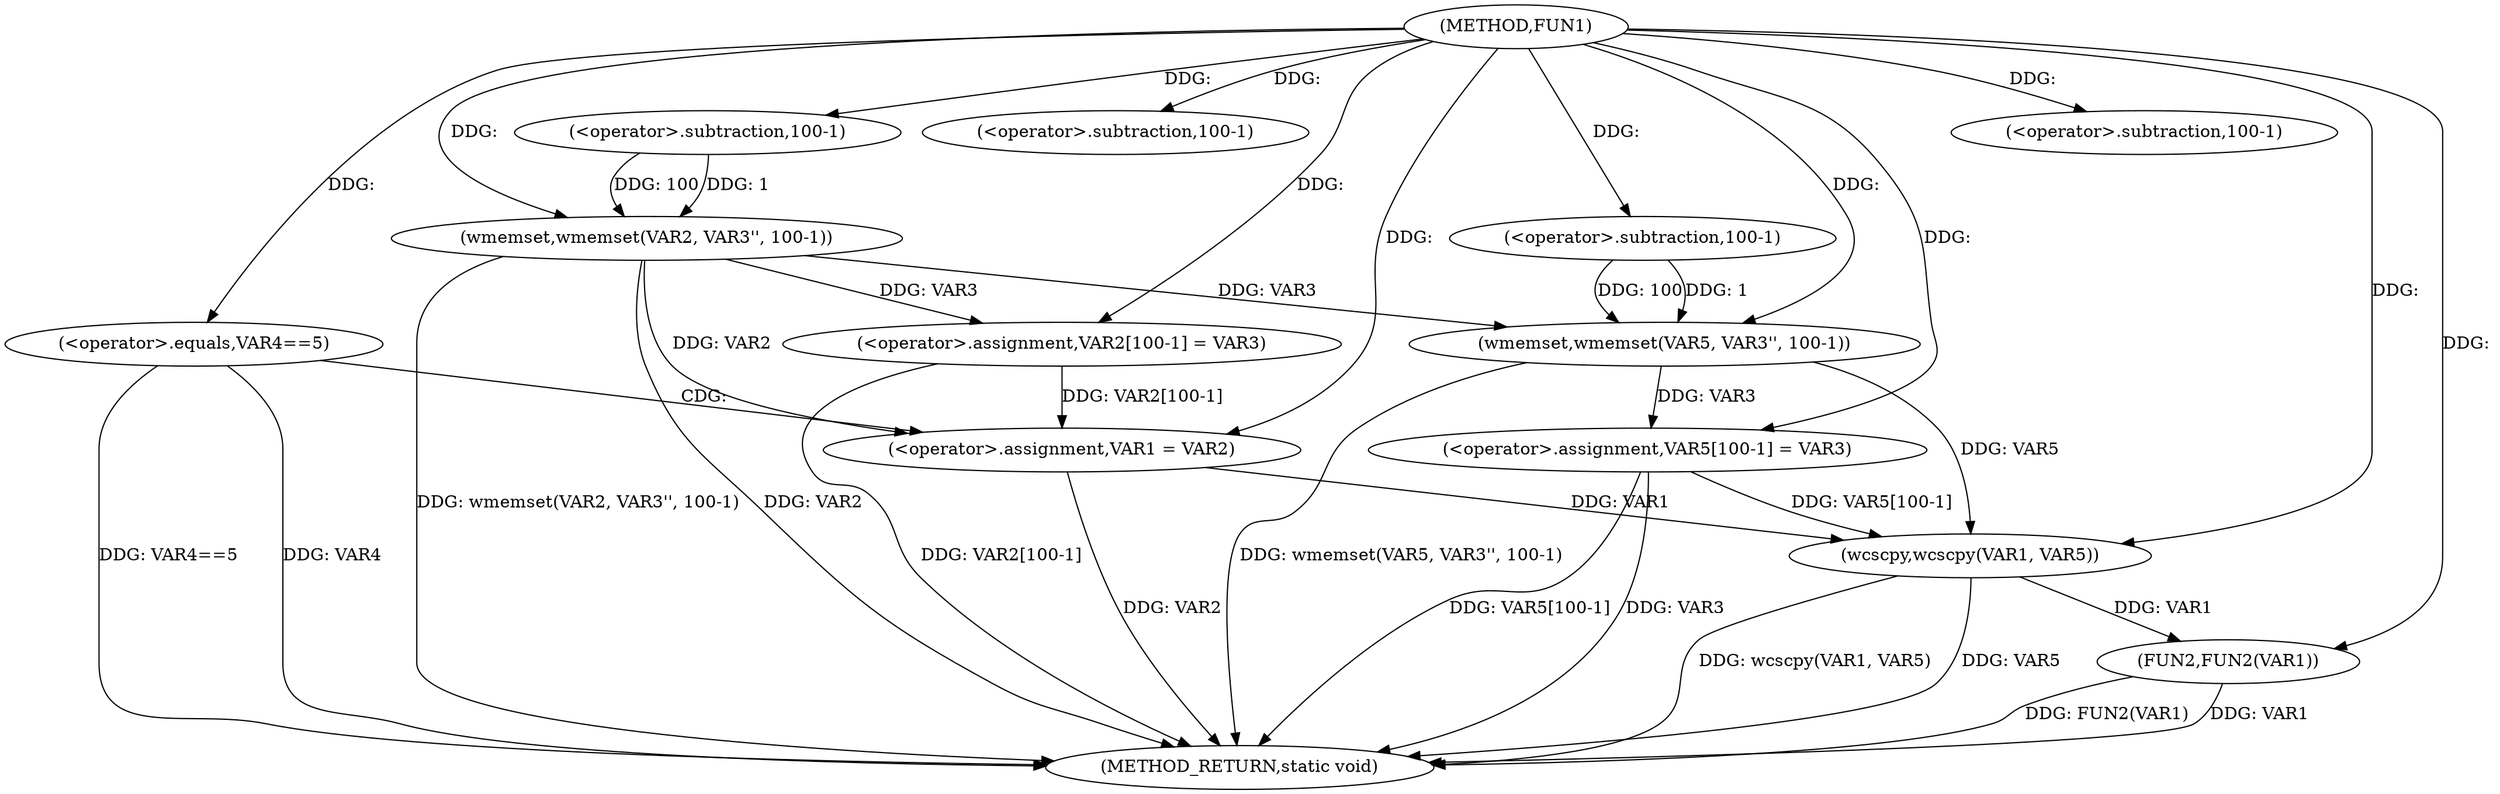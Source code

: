 digraph FUN1 {  
"1000100" [label = "(METHOD,FUN1)" ]
"1000145" [label = "(METHOD_RETURN,static void)" ]
"1000104" [label = "(wmemset,wmemset(VAR2, VAR3'', 100-1))" ]
"1000107" [label = "(<operator>.subtraction,100-1)" ]
"1000110" [label = "(<operator>.assignment,VAR2[100-1] = VAR3)" ]
"1000113" [label = "(<operator>.subtraction,100-1)" ]
"1000118" [label = "(<operator>.equals,VAR4==5)" ]
"1000122" [label = "(<operator>.assignment,VAR1 = VAR2)" ]
"1000127" [label = "(wmemset,wmemset(VAR5, VAR3'', 100-1))" ]
"1000130" [label = "(<operator>.subtraction,100-1)" ]
"1000133" [label = "(<operator>.assignment,VAR5[100-1] = VAR3)" ]
"1000136" [label = "(<operator>.subtraction,100-1)" ]
"1000140" [label = "(wcscpy,wcscpy(VAR1, VAR5))" ]
"1000143" [label = "(FUN2,FUN2(VAR1))" ]
  "1000140" -> "1000145"  [ label = "DDG: VAR5"] 
  "1000104" -> "1000145"  [ label = "DDG: wmemset(VAR2, VAR3'', 100-1)"] 
  "1000104" -> "1000145"  [ label = "DDG: VAR2"] 
  "1000133" -> "1000145"  [ label = "DDG: VAR3"] 
  "1000140" -> "1000145"  [ label = "DDG: wcscpy(VAR1, VAR5)"] 
  "1000127" -> "1000145"  [ label = "DDG: wmemset(VAR5, VAR3'', 100-1)"] 
  "1000118" -> "1000145"  [ label = "DDG: VAR4==5"] 
  "1000118" -> "1000145"  [ label = "DDG: VAR4"] 
  "1000110" -> "1000145"  [ label = "DDG: VAR2[100-1]"] 
  "1000122" -> "1000145"  [ label = "DDG: VAR2"] 
  "1000143" -> "1000145"  [ label = "DDG: VAR1"] 
  "1000133" -> "1000145"  [ label = "DDG: VAR5[100-1]"] 
  "1000143" -> "1000145"  [ label = "DDG: FUN2(VAR1)"] 
  "1000100" -> "1000104"  [ label = "DDG: "] 
  "1000107" -> "1000104"  [ label = "DDG: 100"] 
  "1000107" -> "1000104"  [ label = "DDG: 1"] 
  "1000100" -> "1000107"  [ label = "DDG: "] 
  "1000104" -> "1000110"  [ label = "DDG: VAR3"] 
  "1000100" -> "1000110"  [ label = "DDG: "] 
  "1000100" -> "1000113"  [ label = "DDG: "] 
  "1000100" -> "1000118"  [ label = "DDG: "] 
  "1000104" -> "1000122"  [ label = "DDG: VAR2"] 
  "1000110" -> "1000122"  [ label = "DDG: VAR2[100-1]"] 
  "1000100" -> "1000122"  [ label = "DDG: "] 
  "1000100" -> "1000127"  [ label = "DDG: "] 
  "1000104" -> "1000127"  [ label = "DDG: VAR3"] 
  "1000130" -> "1000127"  [ label = "DDG: 100"] 
  "1000130" -> "1000127"  [ label = "DDG: 1"] 
  "1000100" -> "1000130"  [ label = "DDG: "] 
  "1000127" -> "1000133"  [ label = "DDG: VAR3"] 
  "1000100" -> "1000133"  [ label = "DDG: "] 
  "1000100" -> "1000136"  [ label = "DDG: "] 
  "1000122" -> "1000140"  [ label = "DDG: VAR1"] 
  "1000100" -> "1000140"  [ label = "DDG: "] 
  "1000133" -> "1000140"  [ label = "DDG: VAR5[100-1]"] 
  "1000127" -> "1000140"  [ label = "DDG: VAR5"] 
  "1000140" -> "1000143"  [ label = "DDG: VAR1"] 
  "1000100" -> "1000143"  [ label = "DDG: "] 
  "1000118" -> "1000122"  [ label = "CDG: "] 
}
